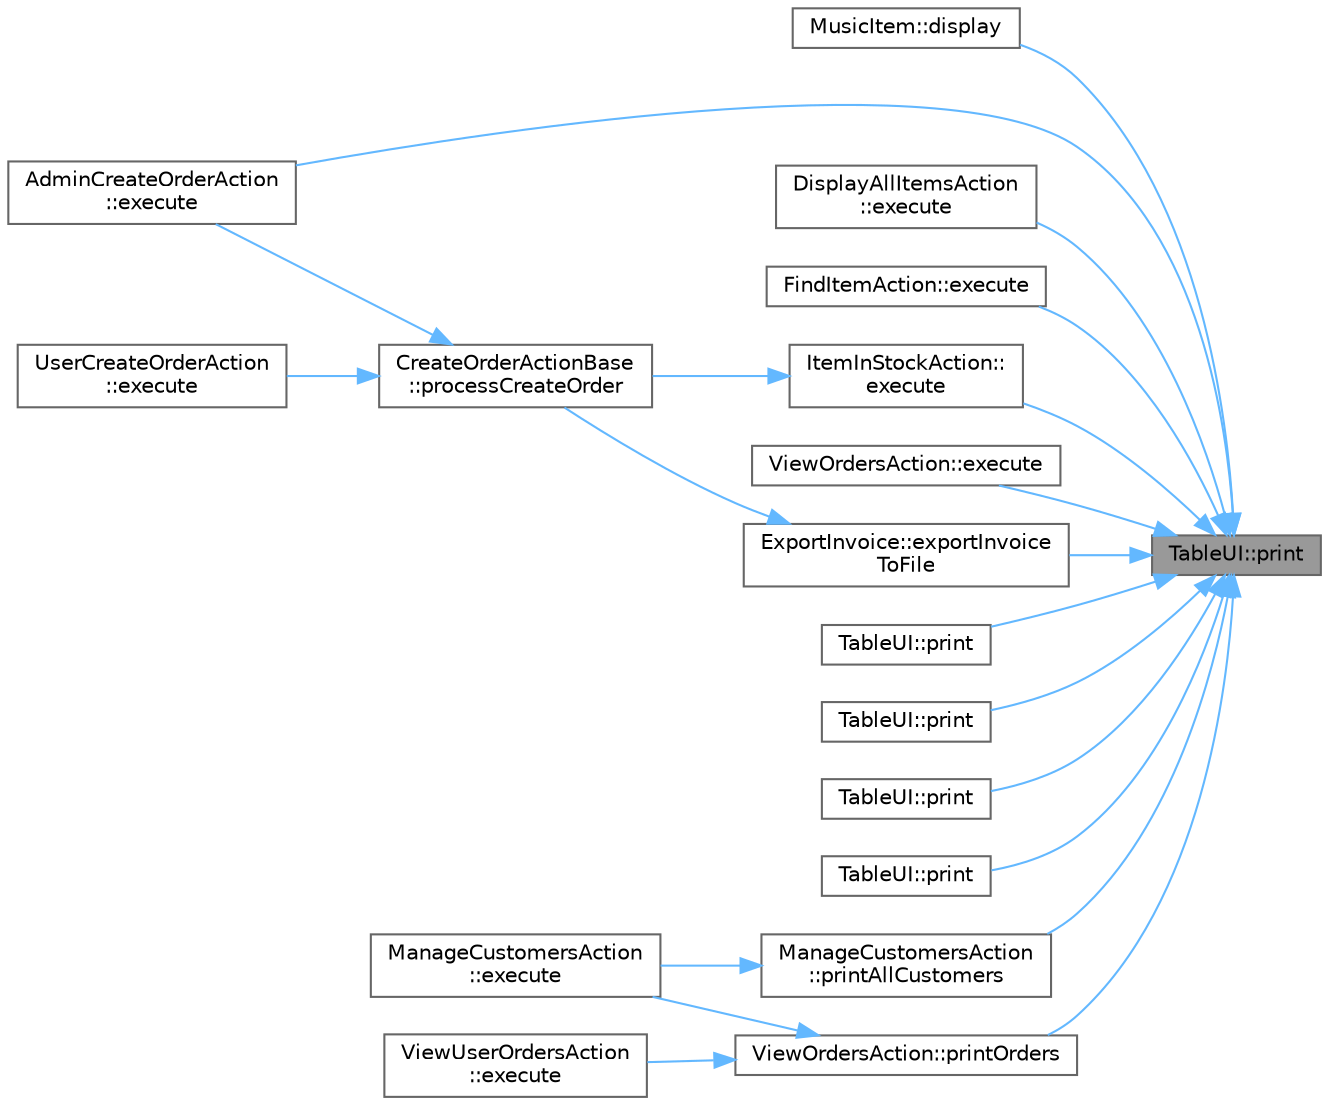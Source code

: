 digraph "TableUI::print"
{
 // LATEX_PDF_SIZE
  bgcolor="transparent";
  edge [fontname=Helvetica,fontsize=10,labelfontname=Helvetica,labelfontsize=10];
  node [fontname=Helvetica,fontsize=10,shape=box,height=0.2,width=0.4];
  rankdir="RL";
  Node1 [id="Node000001",label="TableUI::print",height=0.2,width=0.4,color="gray40", fillcolor="grey60", style="filled", fontcolor="black",tooltip="In ra bảng từ một danh sách các hàng (tuples), mỗi hàng là một vector chuỗi."];
  Node1 -> Node2 [id="edge1_Node000001_Node000002",dir="back",color="steelblue1",style="solid",tooltip=" "];
  Node2 [id="Node000002",label="MusicItem::display",height=0.2,width=0.4,color="grey40", fillcolor="white", style="filled",URL="$class_music_item.html#ae8a82175f4ac8d3d95f035cce843c9d7",tooltip="Hiển thị thông tin của mặt hàng dưới dạng bảng."];
  Node1 -> Node3 [id="edge2_Node000001_Node000003",dir="back",color="steelblue1",style="solid",tooltip=" "];
  Node3 [id="Node000003",label="AdminCreateOrderAction\l::execute",height=0.2,width=0.4,color="grey40", fillcolor="white", style="filled",URL="$class_admin_create_order_action.html#a18315096a71acac2ca2f042ca71b7c12",tooltip="Thực thi hành động tạo đơn hàng mới. Ghi đè phương thức execute từ giao diện IMenuAction."];
  Node1 -> Node4 [id="edge3_Node000001_Node000004",dir="back",color="steelblue1",style="solid",tooltip=" "];
  Node4 [id="Node000004",label="DisplayAllItemsAction\l::execute",height=0.2,width=0.4,color="grey40", fillcolor="white", style="filled",URL="$class_display_all_items_action.html#af24c5cde6eb46717b69a47102f909902",tooltip="Ghi đè phương thức execute để thực hiện việc hiển thị danh sách mặt hàng."];
  Node1 -> Node5 [id="edge4_Node000001_Node000005",dir="back",color="steelblue1",style="solid",tooltip=" "];
  Node5 [id="Node000005",label="FindItemAction::execute",height=0.2,width=0.4,color="grey40", fillcolor="white", style="filled",URL="$class_find_item_action.html#a280066720254c0d5f157848245305614",tooltip="Ghi đè phương thức execute để thực hiện việc tìm kiếm và hiển thị mặt hàng."];
  Node1 -> Node6 [id="edge5_Node000001_Node000006",dir="back",color="steelblue1",style="solid",tooltip=" "];
  Node6 [id="Node000006",label="ItemInStockAction::\lexecute",height=0.2,width=0.4,color="grey40", fillcolor="white", style="filled",URL="$class_item_in_stock_action.html#a7cee308e1c67baf16a26726a679737da",tooltip="Ghi đè phương thức execute để thực hiện việc hiển thị số lượng mặt hàng trong kho."];
  Node6 -> Node7 [id="edge6_Node000006_Node000007",dir="back",color="steelblue1",style="solid",tooltip=" "];
  Node7 [id="Node000007",label="CreateOrderActionBase\l::processCreateOrder",height=0.2,width=0.4,color="grey40", fillcolor="white", style="filled",URL="$class_create_order_action_base.html#a6550ade5c4ef4620b70e46e31ee7cb24",tooltip="Phương thức xử lý việc tạo đơn hàng cho một khách hàng cụ thể."];
  Node7 -> Node3 [id="edge7_Node000007_Node000003",dir="back",color="steelblue1",style="solid",tooltip=" "];
  Node7 -> Node8 [id="edge8_Node000007_Node000008",dir="back",color="steelblue1",style="solid",tooltip=" "];
  Node8 [id="Node000008",label="UserCreateOrderAction\l::execute",height=0.2,width=0.4,color="grey40", fillcolor="white", style="filled",URL="$class_user_create_order_action.html#a97e9674fca14af2f2cd99444006e1f49",tooltip="Thực thi hành động tạo đơn hàng mới. Ghi đè phương thức execute từ giao diện IMenuAction."];
  Node1 -> Node9 [id="edge9_Node000001_Node000009",dir="back",color="steelblue1",style="solid",tooltip=" "];
  Node9 [id="Node000009",label="ViewOrdersAction::execute",height=0.2,width=0.4,color="grey40", fillcolor="white", style="filled",URL="$class_view_orders_action.html#a1c9b2a697842056d306a77674168d3a0",tooltip="Thực thi hành động hiển thị danh sách đơn hàng. Ghi đè phương thức execute từ giao diện IMenuAction."];
  Node1 -> Node10 [id="edge10_Node000001_Node000010",dir="back",color="steelblue1",style="solid",tooltip=" "];
  Node10 [id="Node000010",label="ExportInvoice::exportInvoice\lToFile",height=0.2,width=0.4,color="grey40", fillcolor="white", style="filled",URL="$class_export_invoice.html#adc54f31faaa21f7dc4a9c51ebc6dd173",tooltip="Xuất hóa đơn cho đơn hàng và khách hàng."];
  Node10 -> Node7 [id="edge11_Node000010_Node000007",dir="back",color="steelblue1",style="solid",tooltip=" "];
  Node1 -> Node11 [id="edge12_Node000001_Node000011",dir="back",color="steelblue1",style="solid",tooltip=" "];
  Node11 [id="Node000011",label="TableUI::print",height=0.2,width=0.4,color="grey40", fillcolor="white", style="filled",URL="$class_table_u_i.html#a13857ad324aafcd276e2d258ea5a7645",tooltip="In ra bảng từ một danh sách các mặt hàng âm nhạc."];
  Node1 -> Node12 [id="edge13_Node000001_Node000012",dir="back",color="steelblue1",style="solid",tooltip=" "];
  Node12 [id="Node000012",label="TableUI::print",height=0.2,width=0.4,color="grey40", fillcolor="white", style="filled",URL="$class_table_u_i.html#a196b6664031562271f228b88ceb005a4",tooltip="In ra bảng từ một danh sách các khách hàng."];
  Node1 -> Node13 [id="edge14_Node000001_Node000013",dir="back",color="steelblue1",style="solid",tooltip=" "];
  Node13 [id="Node000013",label="TableUI::print",height=0.2,width=0.4,color="grey40", fillcolor="white", style="filled",URL="$class_table_u_i.html#a7b88984debf2204ea37cc3d12f37343d",tooltip="In ra bảng từ một danh sách các mặt hàng âm nhạc."];
  Node1 -> Node14 [id="edge15_Node000001_Node000014",dir="back",color="steelblue1",style="solid",tooltip=" "];
  Node14 [id="Node000014",label="TableUI::print",height=0.2,width=0.4,color="grey40", fillcolor="white", style="filled",URL="$class_table_u_i.html#a35e81b664a27714f80ac2735f88e6544",tooltip="In ra bảng từ một danh sách các đơn hàng."];
  Node1 -> Node15 [id="edge16_Node000001_Node000015",dir="back",color="steelblue1",style="solid",tooltip=" "];
  Node15 [id="Node000015",label="ManageCustomersAction\l::printAllCustomers",height=0.2,width=0.4,color="grey40", fillcolor="white", style="filled",URL="$class_manage_customers_action.html#a10f7ffed8ce9eabffe0e728bc67a07ae",tooltip="In ra danh sách tất cả khách hàng trong hệ thống. Phương thức này sẽ lấy danh sách khách hàng từ Cust..."];
  Node15 -> Node16 [id="edge17_Node000015_Node000016",dir="back",color="steelblue1",style="solid",tooltip=" "];
  Node16 [id="Node000016",label="ManageCustomersAction\l::execute",height=0.2,width=0.4,color="grey40", fillcolor="white", style="filled",URL="$class_manage_customers_action.html#ae13d71ec451cf01bc6d8d7b81ff45225",tooltip="Ghi đè phương thức execute để thực hiện việc quản lý khách hàng. Phương thức này sẽ hiển thị menu quả..."];
  Node1 -> Node17 [id="edge18_Node000001_Node000017",dir="back",color="steelblue1",style="solid",tooltip=" "];
  Node17 [id="Node000017",label="ViewOrdersAction::printOrders",height=0.2,width=0.4,color="grey40", fillcolor="white", style="filled",URL="$class_view_orders_action.html#a8f0d0cacd45ff10ff84b907d7568202b",tooltip="In ra danh sách đơn hàng của một khách hàng cụ thể."];
  Node17 -> Node16 [id="edge19_Node000017_Node000016",dir="back",color="steelblue1",style="solid",tooltip=" "];
  Node17 -> Node18 [id="edge20_Node000017_Node000018",dir="back",color="steelblue1",style="solid",tooltip=" "];
  Node18 [id="Node000018",label="ViewUserOrdersAction\l::execute",height=0.2,width=0.4,color="grey40", fillcolor="white", style="filled",URL="$class_view_user_orders_action.html#a1c720d8710cc285b04132a6b8b1d3ad1",tooltip="Thực thi hành động hiển thị danh sách đơn hàng của người dùng. Ghi đè phương thức execute từ giao diệ..."];
}
